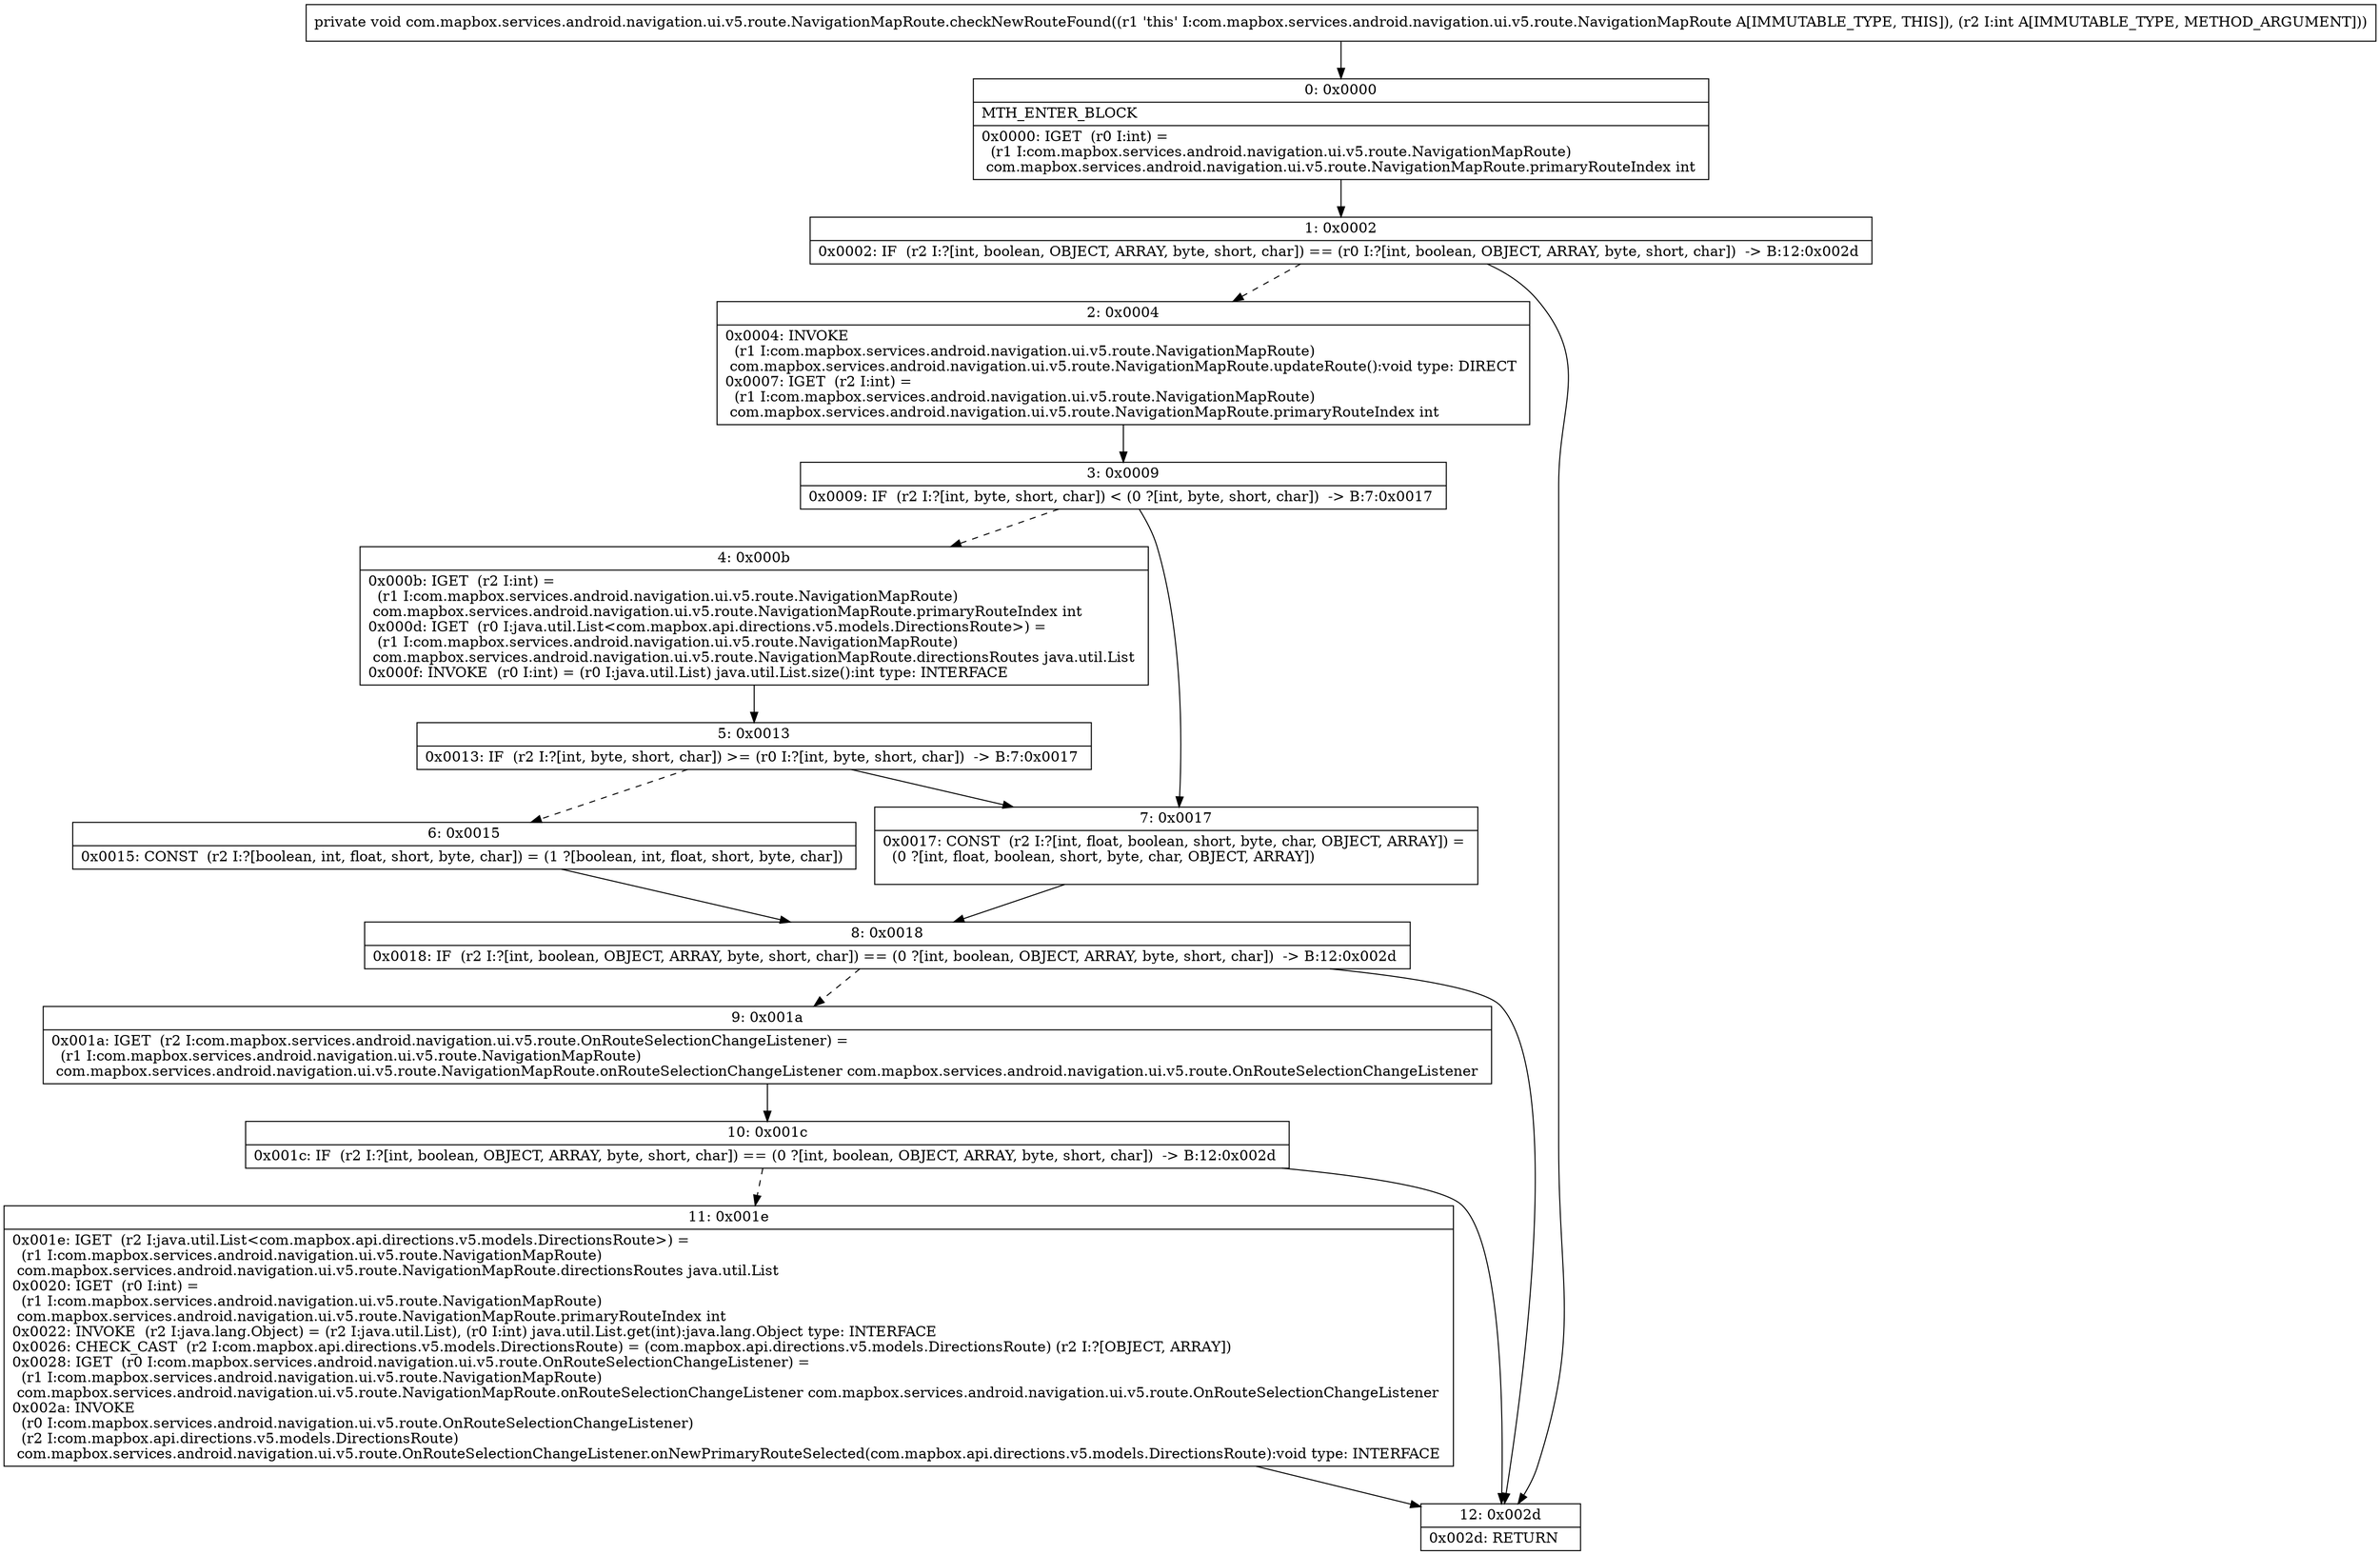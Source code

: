 digraph "CFG forcom.mapbox.services.android.navigation.ui.v5.route.NavigationMapRoute.checkNewRouteFound(I)V" {
Node_0 [shape=record,label="{0\:\ 0x0000|MTH_ENTER_BLOCK\l|0x0000: IGET  (r0 I:int) = \l  (r1 I:com.mapbox.services.android.navigation.ui.v5.route.NavigationMapRoute)\l com.mapbox.services.android.navigation.ui.v5.route.NavigationMapRoute.primaryRouteIndex int \l}"];
Node_1 [shape=record,label="{1\:\ 0x0002|0x0002: IF  (r2 I:?[int, boolean, OBJECT, ARRAY, byte, short, char]) == (r0 I:?[int, boolean, OBJECT, ARRAY, byte, short, char])  \-\> B:12:0x002d \l}"];
Node_2 [shape=record,label="{2\:\ 0x0004|0x0004: INVOKE  \l  (r1 I:com.mapbox.services.android.navigation.ui.v5.route.NavigationMapRoute)\l com.mapbox.services.android.navigation.ui.v5.route.NavigationMapRoute.updateRoute():void type: DIRECT \l0x0007: IGET  (r2 I:int) = \l  (r1 I:com.mapbox.services.android.navigation.ui.v5.route.NavigationMapRoute)\l com.mapbox.services.android.navigation.ui.v5.route.NavigationMapRoute.primaryRouteIndex int \l}"];
Node_3 [shape=record,label="{3\:\ 0x0009|0x0009: IF  (r2 I:?[int, byte, short, char]) \< (0 ?[int, byte, short, char])  \-\> B:7:0x0017 \l}"];
Node_4 [shape=record,label="{4\:\ 0x000b|0x000b: IGET  (r2 I:int) = \l  (r1 I:com.mapbox.services.android.navigation.ui.v5.route.NavigationMapRoute)\l com.mapbox.services.android.navigation.ui.v5.route.NavigationMapRoute.primaryRouteIndex int \l0x000d: IGET  (r0 I:java.util.List\<com.mapbox.api.directions.v5.models.DirectionsRoute\>) = \l  (r1 I:com.mapbox.services.android.navigation.ui.v5.route.NavigationMapRoute)\l com.mapbox.services.android.navigation.ui.v5.route.NavigationMapRoute.directionsRoutes java.util.List \l0x000f: INVOKE  (r0 I:int) = (r0 I:java.util.List) java.util.List.size():int type: INTERFACE \l}"];
Node_5 [shape=record,label="{5\:\ 0x0013|0x0013: IF  (r2 I:?[int, byte, short, char]) \>= (r0 I:?[int, byte, short, char])  \-\> B:7:0x0017 \l}"];
Node_6 [shape=record,label="{6\:\ 0x0015|0x0015: CONST  (r2 I:?[boolean, int, float, short, byte, char]) = (1 ?[boolean, int, float, short, byte, char]) \l}"];
Node_7 [shape=record,label="{7\:\ 0x0017|0x0017: CONST  (r2 I:?[int, float, boolean, short, byte, char, OBJECT, ARRAY]) = \l  (0 ?[int, float, boolean, short, byte, char, OBJECT, ARRAY])\l \l}"];
Node_8 [shape=record,label="{8\:\ 0x0018|0x0018: IF  (r2 I:?[int, boolean, OBJECT, ARRAY, byte, short, char]) == (0 ?[int, boolean, OBJECT, ARRAY, byte, short, char])  \-\> B:12:0x002d \l}"];
Node_9 [shape=record,label="{9\:\ 0x001a|0x001a: IGET  (r2 I:com.mapbox.services.android.navigation.ui.v5.route.OnRouteSelectionChangeListener) = \l  (r1 I:com.mapbox.services.android.navigation.ui.v5.route.NavigationMapRoute)\l com.mapbox.services.android.navigation.ui.v5.route.NavigationMapRoute.onRouteSelectionChangeListener com.mapbox.services.android.navigation.ui.v5.route.OnRouteSelectionChangeListener \l}"];
Node_10 [shape=record,label="{10\:\ 0x001c|0x001c: IF  (r2 I:?[int, boolean, OBJECT, ARRAY, byte, short, char]) == (0 ?[int, boolean, OBJECT, ARRAY, byte, short, char])  \-\> B:12:0x002d \l}"];
Node_11 [shape=record,label="{11\:\ 0x001e|0x001e: IGET  (r2 I:java.util.List\<com.mapbox.api.directions.v5.models.DirectionsRoute\>) = \l  (r1 I:com.mapbox.services.android.navigation.ui.v5.route.NavigationMapRoute)\l com.mapbox.services.android.navigation.ui.v5.route.NavigationMapRoute.directionsRoutes java.util.List \l0x0020: IGET  (r0 I:int) = \l  (r1 I:com.mapbox.services.android.navigation.ui.v5.route.NavigationMapRoute)\l com.mapbox.services.android.navigation.ui.v5.route.NavigationMapRoute.primaryRouteIndex int \l0x0022: INVOKE  (r2 I:java.lang.Object) = (r2 I:java.util.List), (r0 I:int) java.util.List.get(int):java.lang.Object type: INTERFACE \l0x0026: CHECK_CAST  (r2 I:com.mapbox.api.directions.v5.models.DirectionsRoute) = (com.mapbox.api.directions.v5.models.DirectionsRoute) (r2 I:?[OBJECT, ARRAY]) \l0x0028: IGET  (r0 I:com.mapbox.services.android.navigation.ui.v5.route.OnRouteSelectionChangeListener) = \l  (r1 I:com.mapbox.services.android.navigation.ui.v5.route.NavigationMapRoute)\l com.mapbox.services.android.navigation.ui.v5.route.NavigationMapRoute.onRouteSelectionChangeListener com.mapbox.services.android.navigation.ui.v5.route.OnRouteSelectionChangeListener \l0x002a: INVOKE  \l  (r0 I:com.mapbox.services.android.navigation.ui.v5.route.OnRouteSelectionChangeListener)\l  (r2 I:com.mapbox.api.directions.v5.models.DirectionsRoute)\l com.mapbox.services.android.navigation.ui.v5.route.OnRouteSelectionChangeListener.onNewPrimaryRouteSelected(com.mapbox.api.directions.v5.models.DirectionsRoute):void type: INTERFACE \l}"];
Node_12 [shape=record,label="{12\:\ 0x002d|0x002d: RETURN   \l}"];
MethodNode[shape=record,label="{private void com.mapbox.services.android.navigation.ui.v5.route.NavigationMapRoute.checkNewRouteFound((r1 'this' I:com.mapbox.services.android.navigation.ui.v5.route.NavigationMapRoute A[IMMUTABLE_TYPE, THIS]), (r2 I:int A[IMMUTABLE_TYPE, METHOD_ARGUMENT])) }"];
MethodNode -> Node_0;
Node_0 -> Node_1;
Node_1 -> Node_2[style=dashed];
Node_1 -> Node_12;
Node_2 -> Node_3;
Node_3 -> Node_4[style=dashed];
Node_3 -> Node_7;
Node_4 -> Node_5;
Node_5 -> Node_6[style=dashed];
Node_5 -> Node_7;
Node_6 -> Node_8;
Node_7 -> Node_8;
Node_8 -> Node_9[style=dashed];
Node_8 -> Node_12;
Node_9 -> Node_10;
Node_10 -> Node_11[style=dashed];
Node_10 -> Node_12;
Node_11 -> Node_12;
}

